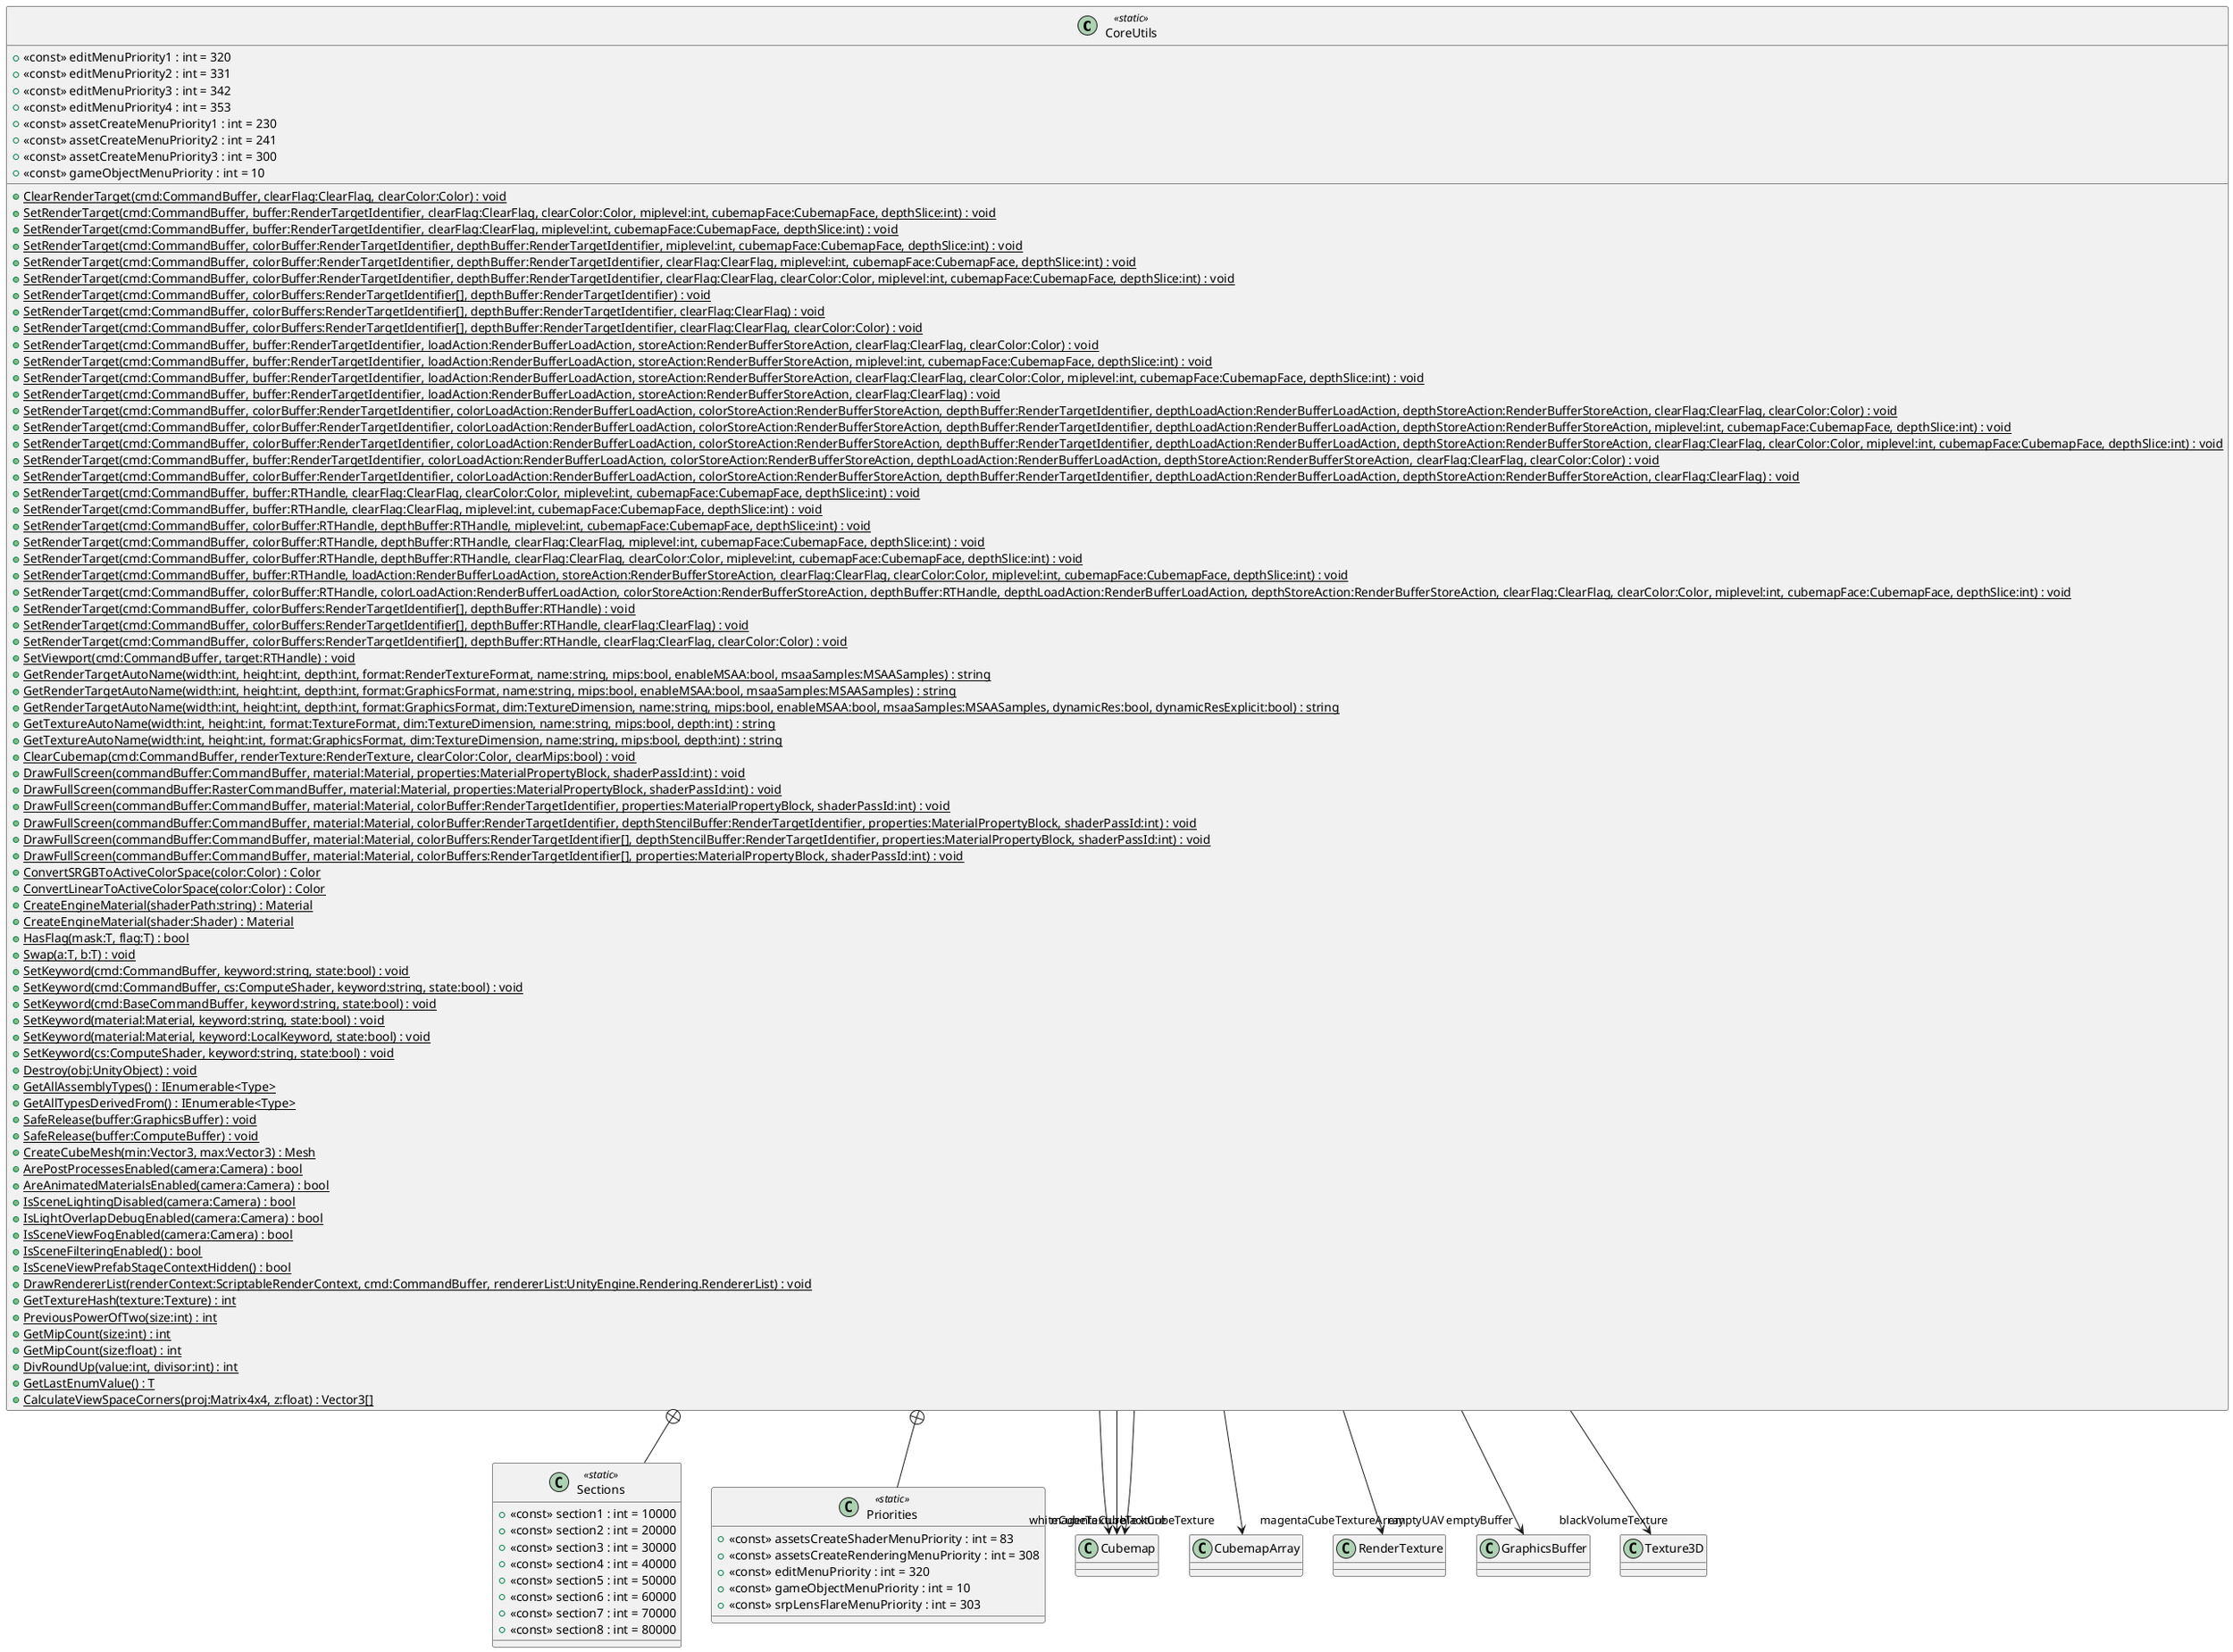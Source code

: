 @startuml
class CoreUtils <<static>> {
    + <<const>> editMenuPriority1 : int = 320
    + <<const>> editMenuPriority2 : int = 331
    + <<const>> editMenuPriority3 : int = 342
    + <<const>> editMenuPriority4 : int = 353
    + <<const>> assetCreateMenuPriority1 : int = 230
    + <<const>> assetCreateMenuPriority2 : int = 241
    + <<const>> assetCreateMenuPriority3 : int = 300
    + <<const>> gameObjectMenuPriority : int = 10
    + {static} ClearRenderTarget(cmd:CommandBuffer, clearFlag:ClearFlag, clearColor:Color) : void
    + {static} SetRenderTarget(cmd:CommandBuffer, buffer:RenderTargetIdentifier, clearFlag:ClearFlag, clearColor:Color, miplevel:int, cubemapFace:CubemapFace, depthSlice:int) : void
    + {static} SetRenderTarget(cmd:CommandBuffer, buffer:RenderTargetIdentifier, clearFlag:ClearFlag, miplevel:int, cubemapFace:CubemapFace, depthSlice:int) : void
    + {static} SetRenderTarget(cmd:CommandBuffer, colorBuffer:RenderTargetIdentifier, depthBuffer:RenderTargetIdentifier, miplevel:int, cubemapFace:CubemapFace, depthSlice:int) : void
    + {static} SetRenderTarget(cmd:CommandBuffer, colorBuffer:RenderTargetIdentifier, depthBuffer:RenderTargetIdentifier, clearFlag:ClearFlag, miplevel:int, cubemapFace:CubemapFace, depthSlice:int) : void
    + {static} SetRenderTarget(cmd:CommandBuffer, colorBuffer:RenderTargetIdentifier, depthBuffer:RenderTargetIdentifier, clearFlag:ClearFlag, clearColor:Color, miplevel:int, cubemapFace:CubemapFace, depthSlice:int) : void
    + {static} SetRenderTarget(cmd:CommandBuffer, colorBuffers:RenderTargetIdentifier[], depthBuffer:RenderTargetIdentifier) : void
    + {static} SetRenderTarget(cmd:CommandBuffer, colorBuffers:RenderTargetIdentifier[], depthBuffer:RenderTargetIdentifier, clearFlag:ClearFlag) : void
    + {static} SetRenderTarget(cmd:CommandBuffer, colorBuffers:RenderTargetIdentifier[], depthBuffer:RenderTargetIdentifier, clearFlag:ClearFlag, clearColor:Color) : void
    + {static} SetRenderTarget(cmd:CommandBuffer, buffer:RenderTargetIdentifier, loadAction:RenderBufferLoadAction, storeAction:RenderBufferStoreAction, clearFlag:ClearFlag, clearColor:Color) : void
    + {static} SetRenderTarget(cmd:CommandBuffer, buffer:RenderTargetIdentifier, loadAction:RenderBufferLoadAction, storeAction:RenderBufferStoreAction, miplevel:int, cubemapFace:CubemapFace, depthSlice:int) : void
    + {static} SetRenderTarget(cmd:CommandBuffer, buffer:RenderTargetIdentifier, loadAction:RenderBufferLoadAction, storeAction:RenderBufferStoreAction, clearFlag:ClearFlag, clearColor:Color, miplevel:int, cubemapFace:CubemapFace, depthSlice:int) : void
    + {static} SetRenderTarget(cmd:CommandBuffer, buffer:RenderTargetIdentifier, loadAction:RenderBufferLoadAction, storeAction:RenderBufferStoreAction, clearFlag:ClearFlag) : void
    + {static} SetRenderTarget(cmd:CommandBuffer, colorBuffer:RenderTargetIdentifier, colorLoadAction:RenderBufferLoadAction, colorStoreAction:RenderBufferStoreAction, depthBuffer:RenderTargetIdentifier, depthLoadAction:RenderBufferLoadAction, depthStoreAction:RenderBufferStoreAction, clearFlag:ClearFlag, clearColor:Color) : void
    + {static} SetRenderTarget(cmd:CommandBuffer, colorBuffer:RenderTargetIdentifier, colorLoadAction:RenderBufferLoadAction, colorStoreAction:RenderBufferStoreAction, depthBuffer:RenderTargetIdentifier, depthLoadAction:RenderBufferLoadAction, depthStoreAction:RenderBufferStoreAction, miplevel:int, cubemapFace:CubemapFace, depthSlice:int) : void
    + {static} SetRenderTarget(cmd:CommandBuffer, colorBuffer:RenderTargetIdentifier, colorLoadAction:RenderBufferLoadAction, colorStoreAction:RenderBufferStoreAction, depthBuffer:RenderTargetIdentifier, depthLoadAction:RenderBufferLoadAction, depthStoreAction:RenderBufferStoreAction, clearFlag:ClearFlag, clearColor:Color, miplevel:int, cubemapFace:CubemapFace, depthSlice:int) : void
    + {static} SetRenderTarget(cmd:CommandBuffer, buffer:RenderTargetIdentifier, colorLoadAction:RenderBufferLoadAction, colorStoreAction:RenderBufferStoreAction, depthLoadAction:RenderBufferLoadAction, depthStoreAction:RenderBufferStoreAction, clearFlag:ClearFlag, clearColor:Color) : void
    + {static} SetRenderTarget(cmd:CommandBuffer, colorBuffer:RenderTargetIdentifier, colorLoadAction:RenderBufferLoadAction, colorStoreAction:RenderBufferStoreAction, depthBuffer:RenderTargetIdentifier, depthLoadAction:RenderBufferLoadAction, depthStoreAction:RenderBufferStoreAction, clearFlag:ClearFlag) : void
    + {static} SetRenderTarget(cmd:CommandBuffer, buffer:RTHandle, clearFlag:ClearFlag, clearColor:Color, miplevel:int, cubemapFace:CubemapFace, depthSlice:int) : void
    + {static} SetRenderTarget(cmd:CommandBuffer, buffer:RTHandle, clearFlag:ClearFlag, miplevel:int, cubemapFace:CubemapFace, depthSlice:int) : void
    + {static} SetRenderTarget(cmd:CommandBuffer, colorBuffer:RTHandle, depthBuffer:RTHandle, miplevel:int, cubemapFace:CubemapFace, depthSlice:int) : void
    + {static} SetRenderTarget(cmd:CommandBuffer, colorBuffer:RTHandle, depthBuffer:RTHandle, clearFlag:ClearFlag, miplevel:int, cubemapFace:CubemapFace, depthSlice:int) : void
    + {static} SetRenderTarget(cmd:CommandBuffer, colorBuffer:RTHandle, depthBuffer:RTHandle, clearFlag:ClearFlag, clearColor:Color, miplevel:int, cubemapFace:CubemapFace, depthSlice:int) : void
    + {static} SetRenderTarget(cmd:CommandBuffer, buffer:RTHandle, loadAction:RenderBufferLoadAction, storeAction:RenderBufferStoreAction, clearFlag:ClearFlag, clearColor:Color, miplevel:int, cubemapFace:CubemapFace, depthSlice:int) : void
    + {static} SetRenderTarget(cmd:CommandBuffer, colorBuffer:RTHandle, colorLoadAction:RenderBufferLoadAction, colorStoreAction:RenderBufferStoreAction, depthBuffer:RTHandle, depthLoadAction:RenderBufferLoadAction, depthStoreAction:RenderBufferStoreAction, clearFlag:ClearFlag, clearColor:Color, miplevel:int, cubemapFace:CubemapFace, depthSlice:int) : void
    + {static} SetRenderTarget(cmd:CommandBuffer, colorBuffers:RenderTargetIdentifier[], depthBuffer:RTHandle) : void
    + {static} SetRenderTarget(cmd:CommandBuffer, colorBuffers:RenderTargetIdentifier[], depthBuffer:RTHandle, clearFlag:ClearFlag) : void
    + {static} SetRenderTarget(cmd:CommandBuffer, colorBuffers:RenderTargetIdentifier[], depthBuffer:RTHandle, clearFlag:ClearFlag, clearColor:Color) : void
    + {static} SetViewport(cmd:CommandBuffer, target:RTHandle) : void
    + {static} GetRenderTargetAutoName(width:int, height:int, depth:int, format:RenderTextureFormat, name:string, mips:bool, enableMSAA:bool, msaaSamples:MSAASamples) : string
    + {static} GetRenderTargetAutoName(width:int, height:int, depth:int, format:GraphicsFormat, name:string, mips:bool, enableMSAA:bool, msaaSamples:MSAASamples) : string
    + {static} GetRenderTargetAutoName(width:int, height:int, depth:int, format:GraphicsFormat, dim:TextureDimension, name:string, mips:bool, enableMSAA:bool, msaaSamples:MSAASamples, dynamicRes:bool, dynamicResExplicit:bool) : string
    + {static} GetTextureAutoName(width:int, height:int, format:TextureFormat, dim:TextureDimension, name:string, mips:bool, depth:int) : string
    + {static} GetTextureAutoName(width:int, height:int, format:GraphicsFormat, dim:TextureDimension, name:string, mips:bool, depth:int) : string
    + {static} ClearCubemap(cmd:CommandBuffer, renderTexture:RenderTexture, clearColor:Color, clearMips:bool) : void
    + {static} DrawFullScreen(commandBuffer:CommandBuffer, material:Material, properties:MaterialPropertyBlock, shaderPassId:int) : void
    + {static} DrawFullScreen(commandBuffer:RasterCommandBuffer, material:Material, properties:MaterialPropertyBlock, shaderPassId:int) : void
    + {static} DrawFullScreen(commandBuffer:CommandBuffer, material:Material, colorBuffer:RenderTargetIdentifier, properties:MaterialPropertyBlock, shaderPassId:int) : void
    + {static} DrawFullScreen(commandBuffer:CommandBuffer, material:Material, colorBuffer:RenderTargetIdentifier, depthStencilBuffer:RenderTargetIdentifier, properties:MaterialPropertyBlock, shaderPassId:int) : void
    + {static} DrawFullScreen(commandBuffer:CommandBuffer, material:Material, colorBuffers:RenderTargetIdentifier[], depthStencilBuffer:RenderTargetIdentifier, properties:MaterialPropertyBlock, shaderPassId:int) : void
    + {static} DrawFullScreen(commandBuffer:CommandBuffer, material:Material, colorBuffers:RenderTargetIdentifier[], properties:MaterialPropertyBlock, shaderPassId:int) : void
    + {static} ConvertSRGBToActiveColorSpace(color:Color) : Color
    + {static} ConvertLinearToActiveColorSpace(color:Color) : Color
    + {static} CreateEngineMaterial(shaderPath:string) : Material
    + {static} CreateEngineMaterial(shader:Shader) : Material
    + {static} HasFlag(mask:T, flag:T) : bool
    + {static} Swap(a:T, b:T) : void
    + {static} SetKeyword(cmd:CommandBuffer, keyword:string, state:bool) : void
    + {static} SetKeyword(cmd:CommandBuffer, cs:ComputeShader, keyword:string, state:bool) : void
    + {static} SetKeyword(cmd:BaseCommandBuffer, keyword:string, state:bool) : void
    + {static} SetKeyword(material:Material, keyword:string, state:bool) : void
    + {static} SetKeyword(material:Material, keyword:LocalKeyword, state:bool) : void
    + {static} SetKeyword(cs:ComputeShader, keyword:string, state:bool) : void
    + {static} Destroy(obj:UnityObject) : void
    + {static} GetAllAssemblyTypes() : IEnumerable<Type>
    + {static} GetAllTypesDerivedFrom() : IEnumerable<Type>
    + {static} SafeRelease(buffer:GraphicsBuffer) : void
    + {static} SafeRelease(buffer:ComputeBuffer) : void
    + {static} CreateCubeMesh(min:Vector3, max:Vector3) : Mesh
    + {static} ArePostProcessesEnabled(camera:Camera) : bool
    + {static} AreAnimatedMaterialsEnabled(camera:Camera) : bool
    + {static} IsSceneLightingDisabled(camera:Camera) : bool
    + {static} IsLightOverlapDebugEnabled(camera:Camera) : bool
    + {static} IsSceneViewFogEnabled(camera:Camera) : bool
    + {static} IsSceneFilteringEnabled() : bool
    + {static} IsSceneViewPrefabStageContextHidden() : bool
    + {static} DrawRendererList(renderContext:ScriptableRenderContext, cmd:CommandBuffer, rendererList:UnityEngine.Rendering.RendererList) : void
    + {static} GetTextureHash(texture:Texture) : int
    + {static} PreviousPowerOfTwo(size:int) : int
    + {static} GetMipCount(size:int) : int
    + {static} GetMipCount(size:float) : int
    + {static} DivRoundUp(value:int, divisor:int) : int
    + {static} GetLastEnumValue() : T
    + {static} CalculateViewSpaceCorners(proj:Matrix4x4, z:float) : Vector3[]
}
class Sections <<static>> {
    + <<const>> section1 : int = 10000
    + <<const>> section2 : int = 20000
    + <<const>> section3 : int = 30000
    + <<const>> section4 : int = 40000
    + <<const>> section5 : int = 50000
    + <<const>> section6 : int = 60000
    + <<const>> section7 : int = 70000
    + <<const>> section8 : int = 80000
}
class Priorities <<static>> {
    + <<const>> assetsCreateShaderMenuPriority : int = 83
    + <<const>> assetsCreateRenderingMenuPriority : int = 308
    + <<const>> editMenuPriority : int = 320
    + <<const>> gameObjectMenuPriority : int = 10
    + <<const>> srpLensFlareMenuPriority : int = 303
}
CoreUtils --> "blackCubeTexture" Cubemap
CoreUtils --> "magentaCubeTexture" Cubemap
CoreUtils --> "magentaCubeTextureArray" CubemapArray
CoreUtils --> "whiteCubeTexture" Cubemap
CoreUtils --> "emptyUAV" RenderTexture
CoreUtils --> "emptyBuffer" GraphicsBuffer
CoreUtils --> "blackVolumeTexture" Texture3D
CoreUtils +-- Sections
CoreUtils +-- Priorities
@enduml

